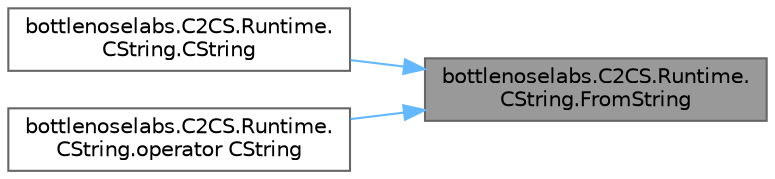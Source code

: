 digraph "bottlenoselabs.C2CS.Runtime.CString.FromString"
{
 // LATEX_PDF_SIZE
  bgcolor="transparent";
  edge [fontname=Helvetica,fontsize=10,labelfontname=Helvetica,labelfontsize=10];
  node [fontname=Helvetica,fontsize=10,shape=box,height=0.2,width=0.4];
  rankdir="RL";
  Node1 [id="Node000001",label="bottlenoselabs.C2CS.Runtime.\lCString.FromString",height=0.2,width=0.4,color="gray40", fillcolor="grey60", style="filled", fontcolor="black",tooltip="Converts a UTF-16 string to a C style string (one dimensional byte array terminated by a 0x0) by allo..."];
  Node1 -> Node2 [id="edge1_Node000001_Node000002",dir="back",color="steelblue1",style="solid",tooltip=" "];
  Node2 [id="Node000002",label="bottlenoselabs.C2CS.Runtime.\lCString.CString",height=0.2,width=0.4,color="grey40", fillcolor="white", style="filled",URL="$structbottlenoselabs_1_1_c2_c_s_1_1_runtime_1_1_c_string.html#aba1a5413372308608ef0d70e32e5e1c5",tooltip="Initializes a new instance of the CString struct."];
  Node1 -> Node3 [id="edge2_Node000001_Node000003",dir="back",color="steelblue1",style="solid",tooltip=" "];
  Node3 [id="Node000003",label="bottlenoselabs.C2CS.Runtime.\lCString.operator CString",height=0.2,width=0.4,color="grey40", fillcolor="white", style="filled",URL="$structbottlenoselabs_1_1_c2_c_s_1_1_runtime_1_1_c_string.html#a24dea0055ebad18f3ebeba9349941fcc",tooltip="Performs an explicit conversion from a string to a CString."];
}
